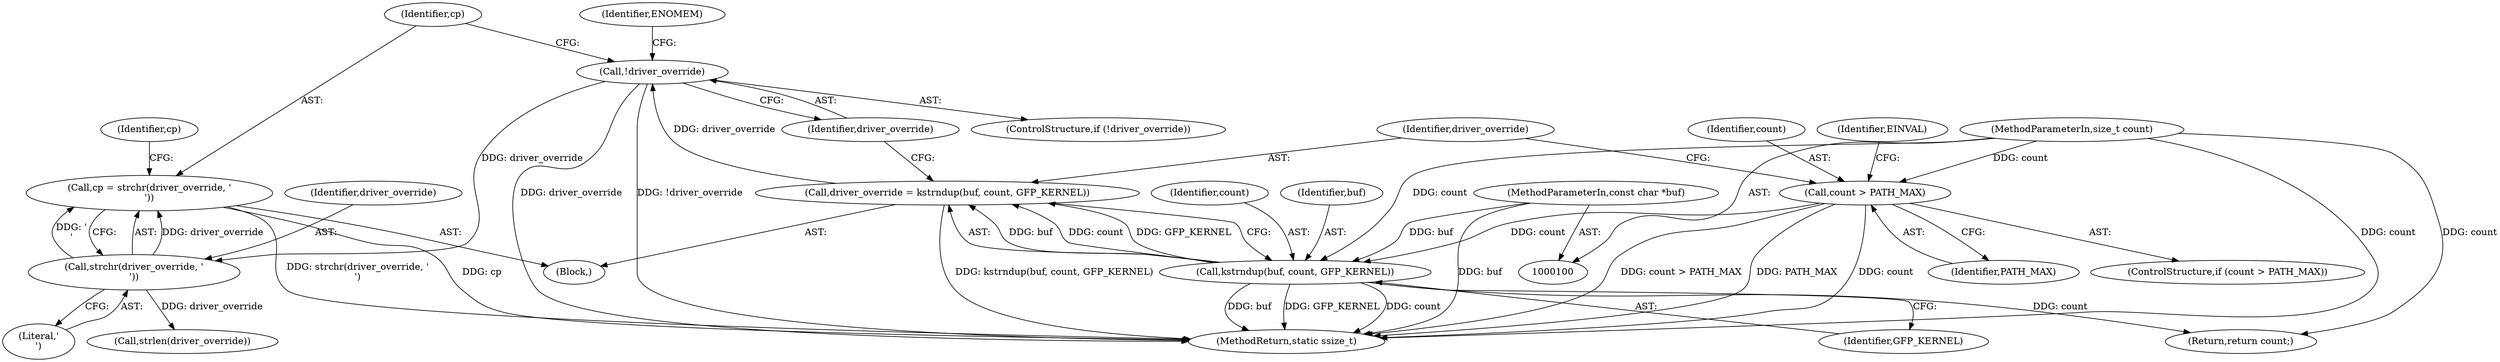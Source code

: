 digraph "0_linux_6265539776a0810b7ce6398c27866ddb9c6bd154_0@API" {
"1000138" [label="(Call,cp = strchr(driver_override, '\n'))"];
"1000140" [label="(Call,strchr(driver_override, '\n'))"];
"1000133" [label="(Call,!driver_override)"];
"1000126" [label="(Call,driver_override = kstrndup(buf, count, GFP_KERNEL))"];
"1000128" [label="(Call,kstrndup(buf, count, GFP_KERNEL))"];
"1000103" [label="(MethodParameterIn,const char *buf)"];
"1000120" [label="(Call,count > PATH_MAX)"];
"1000104" [label="(MethodParameterIn,size_t count)"];
"1000142" [label="(Literal,'\n')"];
"1000130" [label="(Identifier,count)"];
"1000139" [label="(Identifier,cp)"];
"1000129" [label="(Identifier,buf)"];
"1000119" [label="(ControlStructure,if (count > PATH_MAX))"];
"1000169" [label="(Return,return count;)"];
"1000105" [label="(Block,)"];
"1000132" [label="(ControlStructure,if (!driver_override))"];
"1000120" [label="(Call,count > PATH_MAX)"];
"1000125" [label="(Identifier,EINVAL)"];
"1000103" [label="(MethodParameterIn,const char *buf)"];
"1000134" [label="(Identifier,driver_override)"];
"1000171" [label="(MethodReturn,static ssize_t)"];
"1000122" [label="(Identifier,PATH_MAX)"];
"1000104" [label="(MethodParameterIn,size_t count)"];
"1000144" [label="(Identifier,cp)"];
"1000126" [label="(Call,driver_override = kstrndup(buf, count, GFP_KERNEL))"];
"1000141" [label="(Identifier,driver_override)"];
"1000150" [label="(Call,strlen(driver_override))"];
"1000128" [label="(Call,kstrndup(buf, count, GFP_KERNEL))"];
"1000133" [label="(Call,!driver_override)"];
"1000138" [label="(Call,cp = strchr(driver_override, '\n'))"];
"1000127" [label="(Identifier,driver_override)"];
"1000131" [label="(Identifier,GFP_KERNEL)"];
"1000121" [label="(Identifier,count)"];
"1000137" [label="(Identifier,ENOMEM)"];
"1000140" [label="(Call,strchr(driver_override, '\n'))"];
"1000138" -> "1000105"  [label="AST: "];
"1000138" -> "1000140"  [label="CFG: "];
"1000139" -> "1000138"  [label="AST: "];
"1000140" -> "1000138"  [label="AST: "];
"1000144" -> "1000138"  [label="CFG: "];
"1000138" -> "1000171"  [label="DDG: cp"];
"1000138" -> "1000171"  [label="DDG: strchr(driver_override, '\n')"];
"1000140" -> "1000138"  [label="DDG: driver_override"];
"1000140" -> "1000138"  [label="DDG: '\n'"];
"1000140" -> "1000142"  [label="CFG: "];
"1000141" -> "1000140"  [label="AST: "];
"1000142" -> "1000140"  [label="AST: "];
"1000133" -> "1000140"  [label="DDG: driver_override"];
"1000140" -> "1000150"  [label="DDG: driver_override"];
"1000133" -> "1000132"  [label="AST: "];
"1000133" -> "1000134"  [label="CFG: "];
"1000134" -> "1000133"  [label="AST: "];
"1000137" -> "1000133"  [label="CFG: "];
"1000139" -> "1000133"  [label="CFG: "];
"1000133" -> "1000171"  [label="DDG: driver_override"];
"1000133" -> "1000171"  [label="DDG: !driver_override"];
"1000126" -> "1000133"  [label="DDG: driver_override"];
"1000126" -> "1000105"  [label="AST: "];
"1000126" -> "1000128"  [label="CFG: "];
"1000127" -> "1000126"  [label="AST: "];
"1000128" -> "1000126"  [label="AST: "];
"1000134" -> "1000126"  [label="CFG: "];
"1000126" -> "1000171"  [label="DDG: kstrndup(buf, count, GFP_KERNEL)"];
"1000128" -> "1000126"  [label="DDG: buf"];
"1000128" -> "1000126"  [label="DDG: count"];
"1000128" -> "1000126"  [label="DDG: GFP_KERNEL"];
"1000128" -> "1000131"  [label="CFG: "];
"1000129" -> "1000128"  [label="AST: "];
"1000130" -> "1000128"  [label="AST: "];
"1000131" -> "1000128"  [label="AST: "];
"1000128" -> "1000171"  [label="DDG: count"];
"1000128" -> "1000171"  [label="DDG: buf"];
"1000128" -> "1000171"  [label="DDG: GFP_KERNEL"];
"1000103" -> "1000128"  [label="DDG: buf"];
"1000120" -> "1000128"  [label="DDG: count"];
"1000104" -> "1000128"  [label="DDG: count"];
"1000128" -> "1000169"  [label="DDG: count"];
"1000103" -> "1000100"  [label="AST: "];
"1000103" -> "1000171"  [label="DDG: buf"];
"1000120" -> "1000119"  [label="AST: "];
"1000120" -> "1000122"  [label="CFG: "];
"1000121" -> "1000120"  [label="AST: "];
"1000122" -> "1000120"  [label="AST: "];
"1000125" -> "1000120"  [label="CFG: "];
"1000127" -> "1000120"  [label="CFG: "];
"1000120" -> "1000171"  [label="DDG: count"];
"1000120" -> "1000171"  [label="DDG: count > PATH_MAX"];
"1000120" -> "1000171"  [label="DDG: PATH_MAX"];
"1000104" -> "1000120"  [label="DDG: count"];
"1000104" -> "1000100"  [label="AST: "];
"1000104" -> "1000171"  [label="DDG: count"];
"1000104" -> "1000169"  [label="DDG: count"];
}
